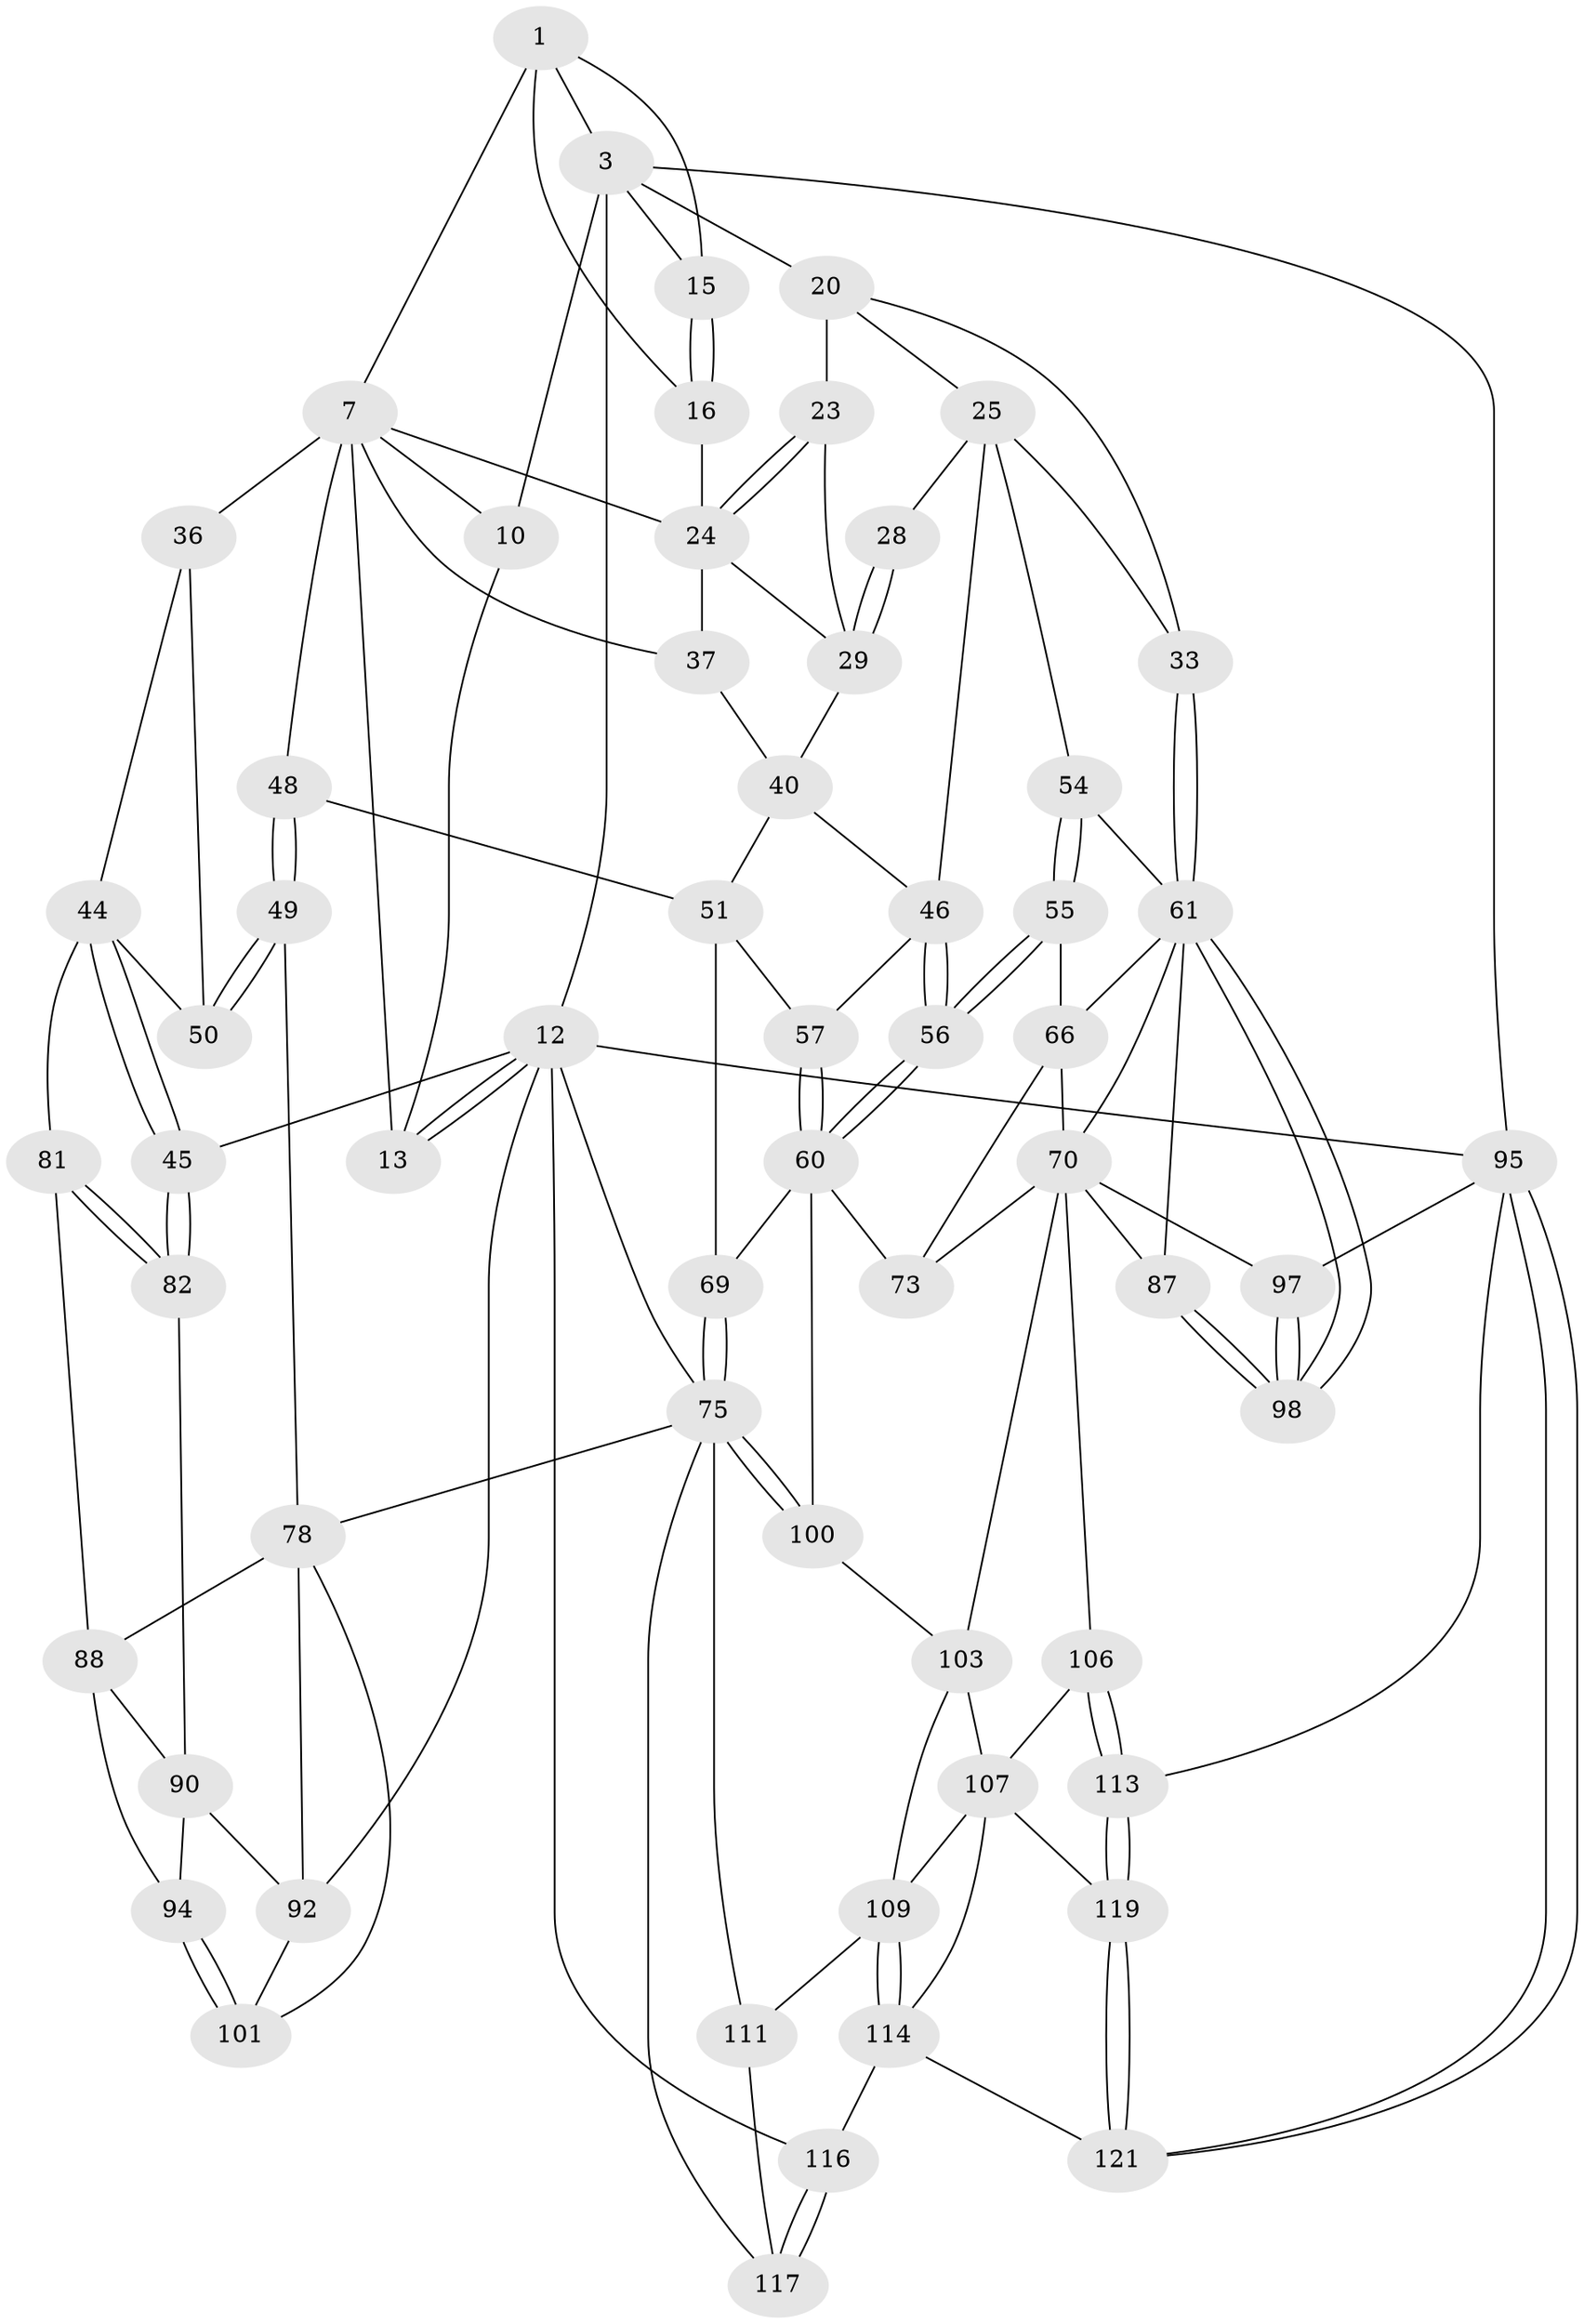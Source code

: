 // original degree distribution, {3: 0.01652892561983471, 4: 0.256198347107438, 6: 0.23140495867768596, 5: 0.49586776859504134}
// Generated by graph-tools (version 1.1) at 2025/28/03/15/25 16:28:01]
// undirected, 60 vertices, 140 edges
graph export_dot {
graph [start="1"]
  node [color=gray90,style=filled];
  1 [pos="+0.26095461941275494+0",super="+2+6"];
  3 [pos="+0.8623549694819492+0",super="+4+17"];
  7 [pos="+0.27652231463204613+0.2168156940766402",super="+8"];
  10 [pos="+0.1825440984229294+0.09846889344689379",super="+14+11"];
  12 [pos="+0+0.15854976112818325",super="+93"];
  13 [pos="+0+0.1843183230691778"];
  15 [pos="+0.5014541441917184+0.0687167975701218"];
  16 [pos="+0.5012832055538348+0.07296086159972298"];
  20 [pos="+1+0.14813655075616314",super="+21"];
  23 [pos="+0.7871505102261417+0.11009189968180183"];
  24 [pos="+0.5164602945013212+0.10795338295142282",super="+30"];
  25 [pos="+0.9178996630038065+0.23443086943668584",super="+26+34"];
  28 [pos="+0.7661915689852196+0.3177557428886615"];
  29 [pos="+0.7823893424219298+0.11835411211329311",super="+31"];
  33 [pos="+1+0.4521247983765319"];
  36 [pos="+0.13643988576235835+0.3947610820148829",super="+42"];
  37 [pos="+0.3419949605684002+0.33256676016514036"];
  40 [pos="+0.5478404174055264+0.31583275223856744",super="+41"];
  44 [pos="+0.018082341905975022+0.4454933222007104",super="+59"];
  45 [pos="+0+0.46453860950246856"];
  46 [pos="+0.7174648066205934+0.4152570029053172",super="+47"];
  48 [pos="+0.28455625444307653+0.534276023180166",super="+52"];
  49 [pos="+0.1718932284225591+0.5824201486582365"];
  50 [pos="+0.16501279650096437+0.5785087153770815"];
  51 [pos="+0.397271342342611+0.4191581433769364",super="+58"];
  54 [pos="+0.8392273845787878+0.45455416179383645"];
  55 [pos="+0.7896494507548828+0.5094199465058147"];
  56 [pos="+0.7077470626414278+0.5283041061081495"];
  57 [pos="+0.5845335020322138+0.4781346153774872"];
  60 [pos="+0.6636498437349906+0.5607712598645137",super="+68"];
  61 [pos="+1+0.5011501118954526",super="+62"];
  66 [pos="+0.8595051844506977+0.5756995129703621",super="+67"];
  69 [pos="+0.4289714572320207+0.6344158590062627"];
  70 [pos="+0.9058797956149378+0.6333620462640995",super="+71+83"];
  73 [pos="+0.7437556851335813+0.6942609796131868"];
  75 [pos="+0.4439478269496219+0.7874812877666063",super="+76"];
  78 [pos="+0.28582872731897074+0.8434142113444265",super="+79"];
  81 [pos="+0.03276765939701161+0.5992257216973715"];
  82 [pos="+0+0.604878461011409"];
  87 [pos="+0.9298146477140142+0.7057460228506877"];
  88 [pos="+0.06579569947154133+0.7157739713531414",super="+89"];
  90 [pos="+0.026905722200394364+0.7008623339430712",super="+91"];
  92 [pos="+0+1",super="+102"];
  94 [pos="+0.05141992416128608+0.7314070974549349"];
  95 [pos="+1+1",super="+96"];
  97 [pos="+1+0.8438864099246877"];
  98 [pos="+1+0.5773655877956009"];
  100 [pos="+0.4621673768435827+0.7814673939054166",super="+105"];
  101 [pos="+0.03294790812961059+0.78097012529297"];
  103 [pos="+0.7136036314139577+0.8430391870415315",super="+104"];
  106 [pos="+0.8933838491374418+0.8182872962351834"];
  107 [pos="+0.8549180933131301+0.8567485208612439",super="+108+118"];
  109 [pos="+0.7143349333850928+0.9976211253427816",super="+110"];
  111 [pos="+0.6267761193766463+0.8942653581952661"];
  113 [pos="+0.934915454771431+0.953888196510489"];
  114 [pos="+0.7190679939683008+1",super="+115"];
  116 [pos="+0.647840483815408+1"];
  117 [pos="+0.5973139573166609+0.9533550757335355"];
  119 [pos="+0.9525794743432994+1"];
  121 [pos="+0.9999091550470762+1"];
  1 -- 3;
  1 -- 15;
  1 -- 16;
  1 -- 7;
  3 -- 20 [weight=2];
  3 -- 12;
  3 -- 95;
  3 -- 10;
  3 -- 15;
  7 -- 24;
  7 -- 48;
  7 -- 36 [weight=3];
  7 -- 37;
  7 -- 10;
  7 -- 13;
  10 -- 13;
  12 -- 13;
  12 -- 13;
  12 -- 45;
  12 -- 116;
  12 -- 75;
  12 -- 95;
  12 -- 92;
  15 -- 16;
  15 -- 16;
  16 -- 24;
  20 -- 33;
  20 -- 25;
  20 -- 23;
  23 -- 24;
  23 -- 24;
  23 -- 29;
  24 -- 37;
  24 -- 29;
  25 -- 28;
  25 -- 46;
  25 -- 54;
  25 -- 33;
  28 -- 29 [weight=2];
  28 -- 29;
  29 -- 40;
  33 -- 61;
  33 -- 61;
  36 -- 50;
  36 -- 44;
  37 -- 40;
  40 -- 46;
  40 -- 51;
  44 -- 45;
  44 -- 45;
  44 -- 81;
  44 -- 50;
  45 -- 82;
  45 -- 82;
  46 -- 56;
  46 -- 56;
  46 -- 57;
  48 -- 49;
  48 -- 49;
  48 -- 51 [weight=2];
  49 -- 50;
  49 -- 50;
  49 -- 78;
  51 -- 57;
  51 -- 69;
  54 -- 55;
  54 -- 55;
  54 -- 61;
  55 -- 56;
  55 -- 56;
  55 -- 66;
  56 -- 60;
  56 -- 60;
  57 -- 60;
  57 -- 60;
  60 -- 100 [weight=2];
  60 -- 69;
  60 -- 73;
  61 -- 98;
  61 -- 98;
  61 -- 66;
  61 -- 70;
  61 -- 87;
  66 -- 73;
  66 -- 70 [weight=2];
  69 -- 75;
  69 -- 75;
  70 -- 97;
  70 -- 103;
  70 -- 87;
  70 -- 73;
  70 -- 106;
  75 -- 100;
  75 -- 100;
  75 -- 117;
  75 -- 78;
  75 -- 111;
  78 -- 92;
  78 -- 88;
  78 -- 101;
  81 -- 82;
  81 -- 82;
  81 -- 88;
  82 -- 90;
  87 -- 98;
  87 -- 98;
  88 -- 94;
  88 -- 90;
  90 -- 94;
  90 -- 92;
  92 -- 101;
  94 -- 101;
  94 -- 101;
  95 -- 121;
  95 -- 121;
  95 -- 97;
  95 -- 113;
  97 -- 98;
  97 -- 98;
  100 -- 103;
  103 -- 107;
  103 -- 109;
  106 -- 107;
  106 -- 113;
  106 -- 113;
  107 -- 109;
  107 -- 114;
  107 -- 119;
  109 -- 114;
  109 -- 114;
  109 -- 111;
  111 -- 117;
  113 -- 119;
  113 -- 119;
  114 -- 121;
  114 -- 116;
  116 -- 117;
  116 -- 117;
  119 -- 121;
  119 -- 121;
}

